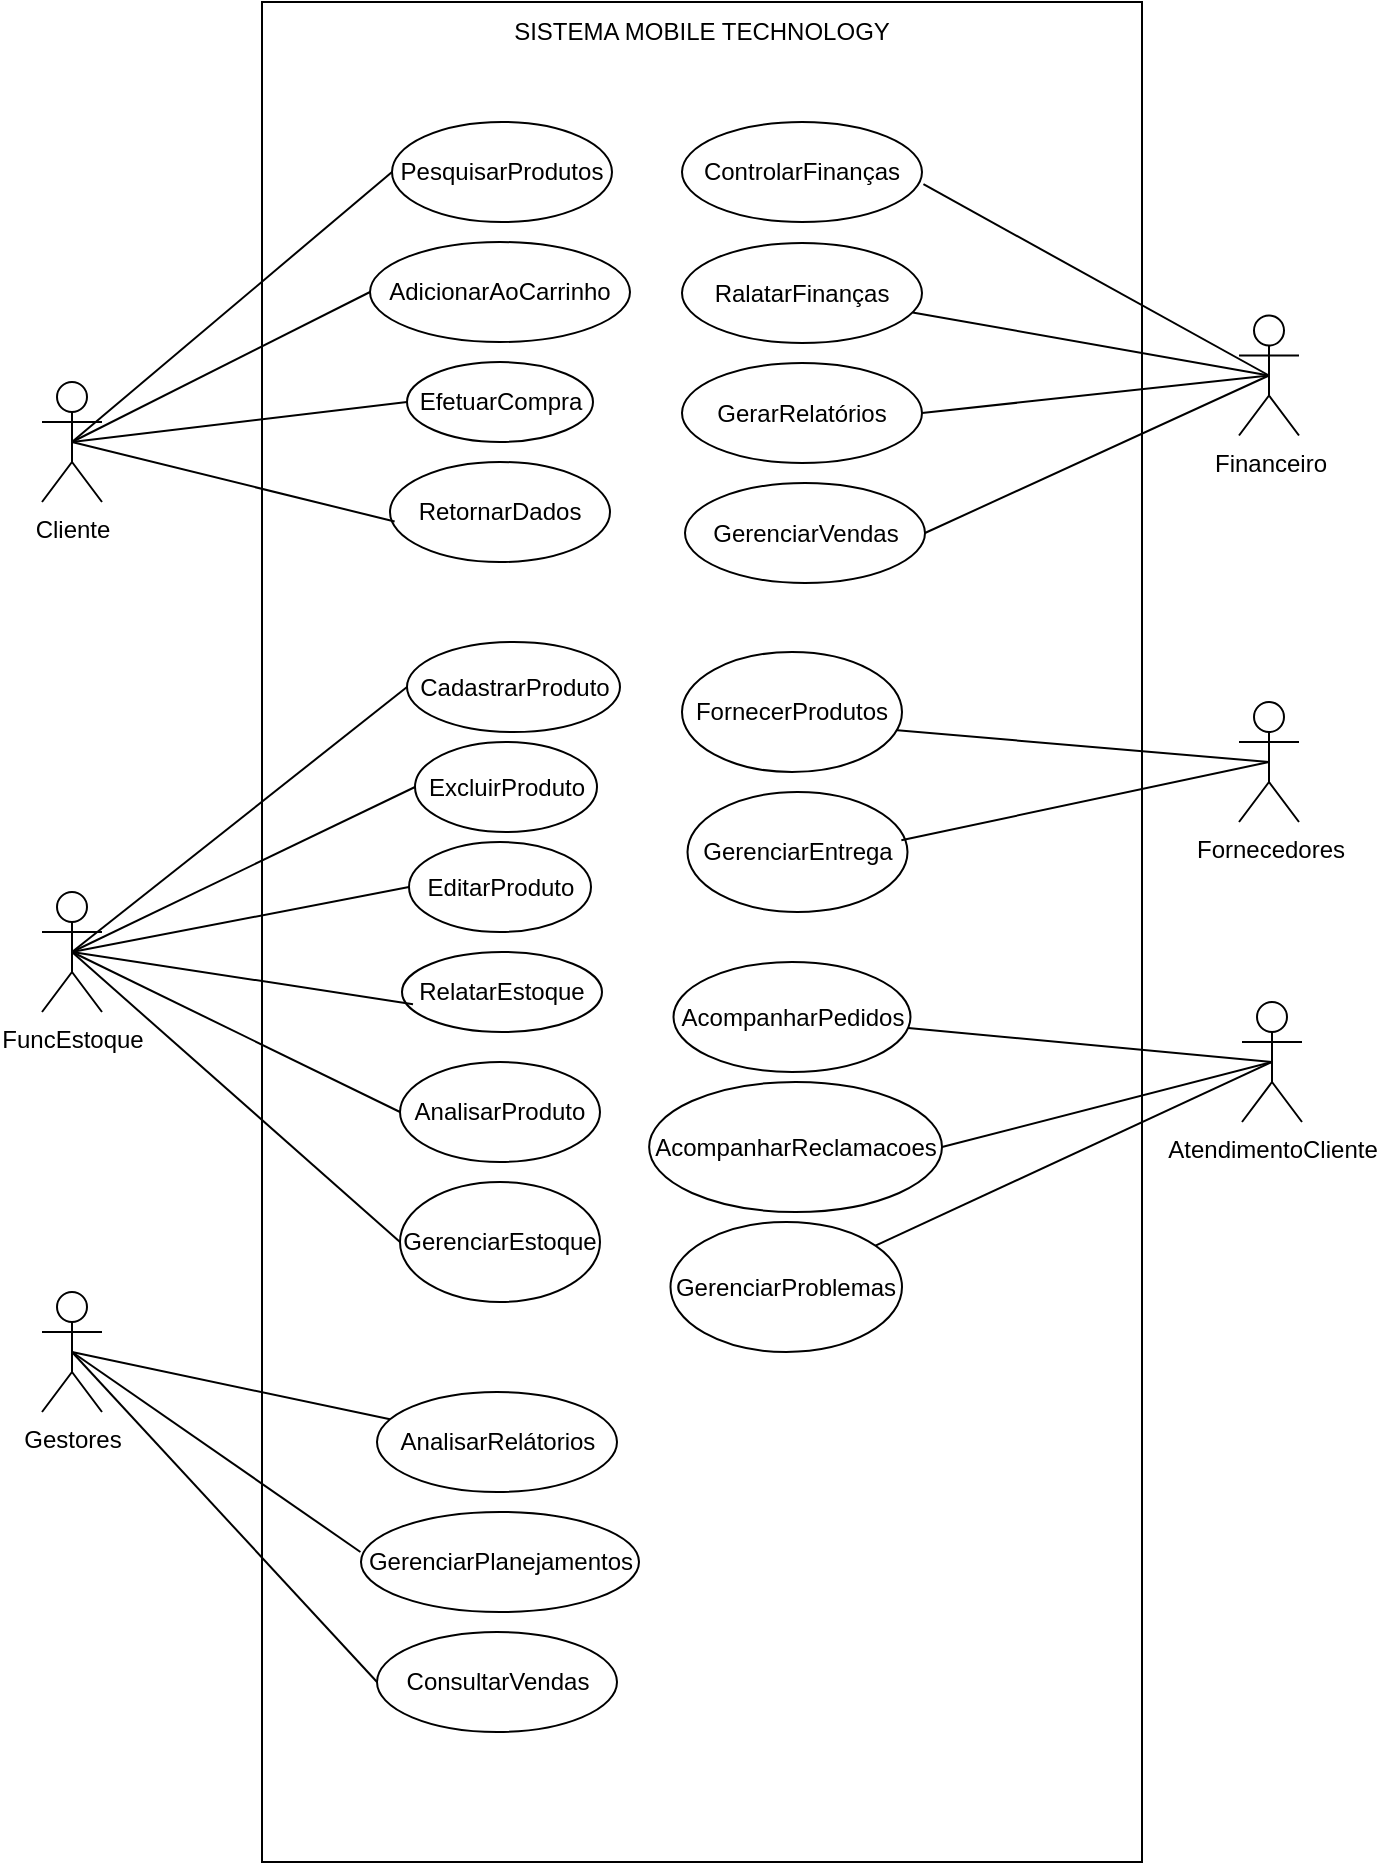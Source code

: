 <mxfile version="26.0.16">
  <diagram name="Página-1" id="yqm_uxv3YwhL0fBUtUg4">
    <mxGraphModel dx="794" dy="420" grid="1" gridSize="10" guides="1" tooltips="1" connect="1" arrows="1" fold="1" page="1" pageScale="1" pageWidth="827" pageHeight="1169" math="0" shadow="0">
      <root>
        <mxCell id="0" />
        <mxCell id="1" parent="0" />
        <mxCell id="t6IMLCx6HufcVAFwv0Az-76" value="" style="rounded=0;whiteSpace=wrap;html=1;" parent="1" vertex="1">
          <mxGeometry x="210" y="130" width="440" height="930" as="geometry" />
        </mxCell>
        <mxCell id="t6IMLCx6HufcVAFwv0Az-1" value="&lt;font style=&quot;vertical-align: inherit;&quot;&gt;&lt;font style=&quot;vertical-align: inherit;&quot;&gt;Cliente&lt;/font&gt;&lt;/font&gt;" style="shape=umlActor;verticalLabelPosition=bottom;verticalAlign=top;html=1;outlineConnect=0;" parent="1" vertex="1">
          <mxGeometry x="100" y="320" width="30" height="60" as="geometry" />
        </mxCell>
        <mxCell id="t6IMLCx6HufcVAFwv0Az-48" style="rounded=0;orthogonalLoop=1;jettySize=auto;html=1;exitX=0.5;exitY=0.5;exitDx=0;exitDy=0;exitPerimeter=0;entryX=0;entryY=0.5;entryDx=0;entryDy=0;endArrow=none;startFill=0;" parent="1" source="t6IMLCx6HufcVAFwv0Az-3" target="t6IMLCx6HufcVAFwv0Az-27" edge="1">
          <mxGeometry relative="1" as="geometry" />
        </mxCell>
        <mxCell id="GwMbC49lpQyBpSaom_f--7" style="rounded=0;orthogonalLoop=1;jettySize=auto;html=1;exitX=0.5;exitY=0.5;exitDx=0;exitDy=0;exitPerimeter=0;entryX=0;entryY=0.5;entryDx=0;entryDy=0;endArrow=none;startFill=0;" parent="1" source="t6IMLCx6HufcVAFwv0Az-3" target="GwMbC49lpQyBpSaom_f--6" edge="1">
          <mxGeometry relative="1" as="geometry" />
        </mxCell>
        <mxCell id="GwMbC49lpQyBpSaom_f--8" style="rounded=0;orthogonalLoop=1;jettySize=auto;html=1;exitX=0.5;exitY=0.5;exitDx=0;exitDy=0;exitPerimeter=0;entryX=0;entryY=0.5;entryDx=0;entryDy=0;endArrow=none;startFill=0;" parent="1" source="t6IMLCx6HufcVAFwv0Az-3" target="GwMbC49lpQyBpSaom_f--5" edge="1">
          <mxGeometry relative="1" as="geometry" />
        </mxCell>
        <mxCell id="GwMbC49lpQyBpSaom_f--9" style="rounded=0;orthogonalLoop=1;jettySize=auto;html=1;exitX=0.5;exitY=0.5;exitDx=0;exitDy=0;exitPerimeter=0;entryX=0;entryY=0.5;entryDx=0;entryDy=0;endArrow=none;startFill=0;" parent="1" source="t6IMLCx6HufcVAFwv0Az-3" target="GwMbC49lpQyBpSaom_f--4" edge="1">
          <mxGeometry relative="1" as="geometry" />
        </mxCell>
        <mxCell id="t6IMLCx6HufcVAFwv0Az-3" value="&lt;font style=&quot;vertical-align: inherit;&quot;&gt;&lt;font style=&quot;vertical-align: inherit;&quot;&gt;FuncEstoque&lt;/font&gt;&lt;/font&gt;" style="shape=umlActor;verticalLabelPosition=bottom;verticalAlign=top;html=1;outlineConnect=0;" parent="1" vertex="1">
          <mxGeometry x="100" y="575" width="30" height="60" as="geometry" />
        </mxCell>
        <mxCell id="t6IMLCx6HufcVAFwv0Az-40" style="rounded=0;orthogonalLoop=1;jettySize=auto;html=1;exitX=0.5;exitY=0.5;exitDx=0;exitDy=0;exitPerimeter=0;endArrow=none;startFill=0;" parent="1" source="t6IMLCx6HufcVAFwv0Az-8" target="t6IMLCx6HufcVAFwv0Az-32" edge="1">
          <mxGeometry relative="1" as="geometry" />
        </mxCell>
        <mxCell id="t6IMLCx6HufcVAFwv0Az-41" style="rounded=0;orthogonalLoop=1;jettySize=auto;html=1;exitX=0.5;exitY=0.5;exitDx=0;exitDy=0;exitPerimeter=0;endArrow=none;startFill=0;entryX=1.006;entryY=0.622;entryDx=0;entryDy=0;entryPerimeter=0;" parent="1" source="t6IMLCx6HufcVAFwv0Az-8" target="t6IMLCx6HufcVAFwv0Az-21" edge="1">
          <mxGeometry relative="1" as="geometry" />
        </mxCell>
        <mxCell id="GwMbC49lpQyBpSaom_f--16" style="rounded=0;orthogonalLoop=1;jettySize=auto;html=1;exitX=0.5;exitY=0.5;exitDx=0;exitDy=0;exitPerimeter=0;entryX=1;entryY=0.5;entryDx=0;entryDy=0;endArrow=none;startFill=0;" parent="1" source="t6IMLCx6HufcVAFwv0Az-8" target="GwMbC49lpQyBpSaom_f--15" edge="1">
          <mxGeometry relative="1" as="geometry" />
        </mxCell>
        <mxCell id="GwMbC49lpQyBpSaom_f--18" style="rounded=0;orthogonalLoop=1;jettySize=auto;html=1;exitX=0.5;exitY=0.5;exitDx=0;exitDy=0;exitPerimeter=0;entryX=1;entryY=0.5;entryDx=0;entryDy=0;endArrow=none;startFill=0;" parent="1" source="t6IMLCx6HufcVAFwv0Az-8" target="GwMbC49lpQyBpSaom_f--17" edge="1">
          <mxGeometry relative="1" as="geometry" />
        </mxCell>
        <mxCell id="t6IMLCx6HufcVAFwv0Az-8" value="&lt;font style=&quot;vertical-align: inherit;&quot;&gt;&lt;font style=&quot;vertical-align: inherit;&quot;&gt;Financeiro&lt;/font&gt;&lt;/font&gt;&lt;div&gt;&lt;font style=&quot;vertical-align: inherit;&quot;&gt;&lt;font style=&quot;vertical-align: inherit;&quot;&gt;&lt;br&gt;&lt;/font&gt;&lt;/font&gt;&lt;/div&gt;" style="shape=umlActor;verticalLabelPosition=bottom;verticalAlign=top;html=1;outlineConnect=0;" parent="1" vertex="1">
          <mxGeometry x="698.5" y="286.75" width="30" height="60" as="geometry" />
        </mxCell>
        <mxCell id="t6IMLCx6HufcVAFwv0Az-37" style="rounded=0;orthogonalLoop=1;jettySize=auto;html=1;exitX=0.5;exitY=0.5;exitDx=0;exitDy=0;exitPerimeter=0;endArrow=none;startFill=0;" parent="1" source="t6IMLCx6HufcVAFwv0Az-9" target="t6IMLCx6HufcVAFwv0Az-22" edge="1">
          <mxGeometry relative="1" as="geometry" />
        </mxCell>
        <mxCell id="GwMbC49lpQyBpSaom_f--11" style="rounded=0;orthogonalLoop=1;jettySize=auto;html=1;exitX=0.5;exitY=0.5;exitDx=0;exitDy=0;exitPerimeter=0;entryX=0;entryY=0.5;entryDx=0;entryDy=0;endArrow=none;startFill=0;" parent="1" source="t6IMLCx6HufcVAFwv0Az-9" target="GwMbC49lpQyBpSaom_f--10" edge="1">
          <mxGeometry relative="1" as="geometry" />
        </mxCell>
        <mxCell id="t6IMLCx6HufcVAFwv0Az-9" value="&lt;font style=&quot;vertical-align: inherit;&quot;&gt;&lt;font style=&quot;vertical-align: inherit;&quot;&gt;Gestores&lt;/font&gt;&lt;/font&gt;" style="shape=umlActor;verticalLabelPosition=bottom;verticalAlign=top;html=1;outlineConnect=0;" parent="1" vertex="1">
          <mxGeometry x="100" y="775" width="30" height="60" as="geometry" />
        </mxCell>
        <mxCell id="t6IMLCx6HufcVAFwv0Az-34" style="rounded=0;orthogonalLoop=1;jettySize=auto;html=1;exitX=0.5;exitY=0.5;exitDx=0;exitDy=0;exitPerimeter=0;entryX=0;entryY=0.5;entryDx=0;entryDy=0;endArrow=none;startFill=0;" parent="1" source="t6IMLCx6HufcVAFwv0Az-10" target="t6IMLCx6HufcVAFwv0Az-23" edge="1">
          <mxGeometry relative="1" as="geometry" />
        </mxCell>
        <mxCell id="t6IMLCx6HufcVAFwv0Az-10" value="&lt;font style=&quot;vertical-align: inherit;&quot;&gt;&lt;font style=&quot;vertical-align: inherit;&quot;&gt;Fornecedores&lt;/font&gt;&lt;/font&gt;" style="shape=umlActor;verticalLabelPosition=bottom;verticalAlign=top;html=1;outlineConnect=0;" parent="1" vertex="1">
          <mxGeometry x="698.5" y="480" width="30" height="60" as="geometry" />
        </mxCell>
        <mxCell id="t6IMLCx6HufcVAFwv0Az-18" value="&lt;font style=&quot;vertical-align: inherit;&quot;&gt;&lt;font style=&quot;vertical-align: inherit;&quot;&gt;&lt;font style=&quot;vertical-align: inherit;&quot;&gt;&lt;font style=&quot;vertical-align: inherit;&quot;&gt;&lt;font style=&quot;vertical-align: inherit;&quot;&gt;&lt;font style=&quot;vertical-align: inherit;&quot;&gt;&lt;font style=&quot;vertical-align: inherit;&quot;&gt;&lt;font style=&quot;vertical-align: inherit;&quot;&gt;GerenciarEstoque&lt;/font&gt;&lt;/font&gt;&lt;/font&gt;&lt;/font&gt;&lt;/font&gt;&lt;/font&gt;&lt;/font&gt;&lt;/font&gt;" style="ellipse;whiteSpace=wrap;html=1;" parent="1" vertex="1">
          <mxGeometry x="279" y="720" width="100" height="60" as="geometry" />
        </mxCell>
        <mxCell id="t6IMLCx6HufcVAFwv0Az-21" value="&lt;font style=&quot;vertical-align: inherit;&quot;&gt;&lt;font style=&quot;vertical-align: inherit;&quot;&gt;&lt;font style=&quot;vertical-align: inherit;&quot;&gt;&lt;font style=&quot;vertical-align: inherit;&quot;&gt;ControlarFinanças&lt;/font&gt;&lt;/font&gt;&lt;/font&gt;&lt;/font&gt;" style="ellipse;whiteSpace=wrap;html=1;" parent="1" vertex="1">
          <mxGeometry x="420" y="190" width="120" height="50" as="geometry" />
        </mxCell>
        <mxCell id="t6IMLCx6HufcVAFwv0Az-22" value="&lt;font style=&quot;vertical-align: inherit;&quot;&gt;&lt;font style=&quot;vertical-align: inherit;&quot;&gt;&lt;font style=&quot;vertical-align: inherit;&quot;&gt;&lt;font style=&quot;vertical-align: inherit;&quot;&gt;&lt;font style=&quot;vertical-align: inherit;&quot;&gt;&lt;font style=&quot;vertical-align: inherit;&quot;&gt;AnalisarRelátorios&lt;/font&gt;&lt;/font&gt;&lt;/font&gt;&lt;/font&gt;&lt;/font&gt;&lt;/font&gt;" style="ellipse;whiteSpace=wrap;html=1;" parent="1" vertex="1">
          <mxGeometry x="267.5" y="825" width="120" height="50" as="geometry" />
        </mxCell>
        <mxCell id="t6IMLCx6HufcVAFwv0Az-23" value="&lt;font style=&quot;vertical-align: inherit;&quot;&gt;&lt;font style=&quot;vertical-align: inherit;&quot;&gt;&lt;font style=&quot;vertical-align: inherit;&quot;&gt;&lt;font style=&quot;vertical-align: inherit;&quot;&gt;FornecerProdutos&lt;/font&gt;&lt;/font&gt;&lt;/font&gt;&lt;/font&gt;" style="ellipse;whiteSpace=wrap;html=1;" parent="1" vertex="1">
          <mxGeometry x="420" y="455" width="110" height="60" as="geometry" />
        </mxCell>
        <mxCell id="t6IMLCx6HufcVAFwv0Az-24" value="&lt;font style=&quot;vertical-align: inherit;&quot;&gt;&lt;font style=&quot;vertical-align: inherit;&quot;&gt;EfetuarCompra&lt;/font&gt;&lt;/font&gt;" style="ellipse;whiteSpace=wrap;html=1;" parent="1" vertex="1">
          <mxGeometry x="282.5" y="310" width="93" height="40" as="geometry" />
        </mxCell>
        <mxCell id="t6IMLCx6HufcVAFwv0Az-25" value="&lt;font style=&quot;vertical-align: inherit;&quot;&gt;&lt;font style=&quot;vertical-align: inherit;&quot;&gt;RetornarDados&lt;/font&gt;&lt;/font&gt;" style="ellipse;whiteSpace=wrap;html=1;" parent="1" vertex="1">
          <mxGeometry x="274" y="360" width="110" height="50" as="geometry" />
        </mxCell>
        <mxCell id="t6IMLCx6HufcVAFwv0Az-26" value="&lt;font style=&quot;vertical-align: inherit;&quot;&gt;&lt;font style=&quot;vertical-align: inherit;&quot;&gt;&lt;font style=&quot;vertical-align: inherit;&quot;&gt;&lt;font style=&quot;vertical-align: inherit;&quot;&gt;PesquisarProdutos&lt;/font&gt;&lt;/font&gt;&lt;/font&gt;&lt;/font&gt;" style="ellipse;whiteSpace=wrap;html=1;" parent="1" vertex="1">
          <mxGeometry x="275" y="190" width="110" height="50" as="geometry" />
        </mxCell>
        <mxCell id="t6IMLCx6HufcVAFwv0Az-27" value="&lt;font style=&quot;vertical-align: inherit;&quot;&gt;&lt;font style=&quot;vertical-align: inherit;&quot;&gt;AnalisarProduto&lt;/font&gt;&lt;/font&gt;" style="ellipse;whiteSpace=wrap;html=1;" parent="1" vertex="1">
          <mxGeometry x="279" y="660" width="100" height="50" as="geometry" />
        </mxCell>
        <mxCell id="t6IMLCx6HufcVAFwv0Az-29" value="&lt;font style=&quot;vertical-align: inherit;&quot;&gt;&lt;font style=&quot;vertical-align: inherit;&quot;&gt;&lt;font style=&quot;vertical-align: inherit;&quot;&gt;&lt;font style=&quot;vertical-align: inherit;&quot;&gt;&lt;font style=&quot;vertical-align: inherit;&quot;&gt;&lt;font style=&quot;vertical-align: inherit;&quot;&gt;GerenciarEntrega&lt;/font&gt;&lt;/font&gt;&lt;/font&gt;&lt;/font&gt;&lt;/font&gt;&lt;/font&gt;" style="ellipse;whiteSpace=wrap;html=1;" parent="1" vertex="1">
          <mxGeometry x="422.75" y="525" width="110" height="60" as="geometry" />
        </mxCell>
        <mxCell id="t6IMLCx6HufcVAFwv0Az-30" value="&lt;font style=&quot;vertical-align: inherit;&quot;&gt;&lt;font style=&quot;vertical-align: inherit;&quot;&gt;AdicionarAoCarrinho&lt;/font&gt;&lt;/font&gt;" style="ellipse;whiteSpace=wrap;html=1;" parent="1" vertex="1">
          <mxGeometry x="264" y="250" width="130" height="50" as="geometry" />
        </mxCell>
        <mxCell id="t6IMLCx6HufcVAFwv0Az-31" value="&lt;font style=&quot;vertical-align: inherit;&quot;&gt;&lt;font style=&quot;vertical-align: inherit;&quot;&gt;RelatarEstoque&lt;/font&gt;&lt;/font&gt;" style="ellipse;whiteSpace=wrap;html=1;" parent="1" vertex="1">
          <mxGeometry x="280" y="605" width="100" height="40" as="geometry" />
        </mxCell>
        <mxCell id="t6IMLCx6HufcVAFwv0Az-32" value="&lt;font style=&quot;vertical-align: inherit;&quot;&gt;&lt;font style=&quot;vertical-align: inherit;&quot;&gt;RalatarFinanças&lt;/font&gt;&lt;/font&gt;" style="ellipse;whiteSpace=wrap;html=1;" parent="1" vertex="1">
          <mxGeometry x="420" y="250.5" width="120" height="50" as="geometry" />
        </mxCell>
        <mxCell id="t6IMLCx6HufcVAFwv0Az-33" value="&lt;font style=&quot;vertical-align: inherit;&quot;&gt;&lt;font style=&quot;vertical-align: inherit;&quot;&gt;&lt;font style=&quot;vertical-align: inherit;&quot;&gt;&lt;font style=&quot;vertical-align: inherit;&quot;&gt;GerenciarPlanejamentos&lt;/font&gt;&lt;/font&gt;&lt;/font&gt;&lt;/font&gt;" style="ellipse;whiteSpace=wrap;html=1;" parent="1" vertex="1">
          <mxGeometry x="259.5" y="885" width="139" height="50" as="geometry" />
        </mxCell>
        <mxCell id="t6IMLCx6HufcVAFwv0Az-35" style="rounded=0;orthogonalLoop=1;jettySize=auto;html=1;exitX=0.5;exitY=0.5;exitDx=0;exitDy=0;exitPerimeter=0;entryX=0.972;entryY=0.402;entryDx=0;entryDy=0;endArrow=none;startFill=0;entryPerimeter=0;" parent="1" source="t6IMLCx6HufcVAFwv0Az-10" target="t6IMLCx6HufcVAFwv0Az-29" edge="1">
          <mxGeometry relative="1" as="geometry">
            <mxPoint x="135" y="1100" as="sourcePoint" />
            <mxPoint x="290" y="1080" as="targetPoint" />
          </mxGeometry>
        </mxCell>
        <mxCell id="t6IMLCx6HufcVAFwv0Az-36" style="rounded=0;orthogonalLoop=1;jettySize=auto;html=1;exitX=0.5;exitY=0.5;exitDx=0;exitDy=0;exitPerimeter=0;entryX=-0.002;entryY=0.4;entryDx=0;entryDy=0;entryPerimeter=0;endArrow=none;startFill=0;" parent="1" source="t6IMLCx6HufcVAFwv0Az-9" target="t6IMLCx6HufcVAFwv0Az-33" edge="1">
          <mxGeometry relative="1" as="geometry" />
        </mxCell>
        <mxCell id="t6IMLCx6HufcVAFwv0Az-49" style="rounded=0;orthogonalLoop=1;jettySize=auto;html=1;exitX=0.5;exitY=0.5;exitDx=0;exitDy=0;exitPerimeter=0;entryX=0.055;entryY=0.652;entryDx=0;entryDy=0;endArrow=none;startFill=0;entryPerimeter=0;" parent="1" source="t6IMLCx6HufcVAFwv0Az-3" target="t6IMLCx6HufcVAFwv0Az-31" edge="1">
          <mxGeometry relative="1" as="geometry">
            <mxPoint x="125" y="450" as="sourcePoint" />
            <mxPoint x="287" y="445" as="targetPoint" />
          </mxGeometry>
        </mxCell>
        <mxCell id="t6IMLCx6HufcVAFwv0Az-50" style="rounded=0;orthogonalLoop=1;jettySize=auto;html=1;exitX=0.5;exitY=0.5;exitDx=0;exitDy=0;exitPerimeter=0;entryX=0;entryY=0.5;entryDx=0;entryDy=0;endArrow=none;startFill=0;" parent="1" source="t6IMLCx6HufcVAFwv0Az-3" target="t6IMLCx6HufcVAFwv0Az-18" edge="1">
          <mxGeometry relative="1" as="geometry">
            <mxPoint x="135" y="460" as="sourcePoint" />
            <mxPoint x="297" y="455" as="targetPoint" />
          </mxGeometry>
        </mxCell>
        <mxCell id="t6IMLCx6HufcVAFwv0Az-53" style="rounded=0;orthogonalLoop=1;jettySize=auto;html=1;exitX=0.5;exitY=0.5;exitDx=0;exitDy=0;exitPerimeter=0;entryX=0.021;entryY=0.595;entryDx=0;entryDy=0;entryPerimeter=0;endArrow=none;startFill=0;" parent="1" source="t6IMLCx6HufcVAFwv0Az-1" target="t6IMLCx6HufcVAFwv0Az-25" edge="1">
          <mxGeometry relative="1" as="geometry" />
        </mxCell>
        <mxCell id="t6IMLCx6HufcVAFwv0Az-54" style="rounded=0;orthogonalLoop=1;jettySize=auto;html=1;exitX=0.5;exitY=0.5;exitDx=0;exitDy=0;exitPerimeter=0;entryX=0;entryY=0.5;entryDx=0;entryDy=0;endArrow=none;startFill=0;" parent="1" source="t6IMLCx6HufcVAFwv0Az-1" target="t6IMLCx6HufcVAFwv0Az-24" edge="1">
          <mxGeometry relative="1" as="geometry">
            <mxPoint x="125" y="110" as="sourcePoint" />
            <mxPoint x="294" y="40" as="targetPoint" />
          </mxGeometry>
        </mxCell>
        <mxCell id="t6IMLCx6HufcVAFwv0Az-55" style="rounded=0;orthogonalLoop=1;jettySize=auto;html=1;endArrow=none;startFill=0;entryX=0;entryY=0.5;entryDx=0;entryDy=0;" parent="1" target="t6IMLCx6HufcVAFwv0Az-26" edge="1">
          <mxGeometry relative="1" as="geometry">
            <mxPoint x="115" y="350" as="sourcePoint" />
            <mxPoint x="304" y="50" as="targetPoint" />
          </mxGeometry>
        </mxCell>
        <mxCell id="t6IMLCx6HufcVAFwv0Az-56" style="rounded=0;orthogonalLoop=1;jettySize=auto;html=1;entryX=0;entryY=0.5;entryDx=0;entryDy=0;endArrow=none;startFill=0;exitX=0.5;exitY=0.5;exitDx=0;exitDy=0;exitPerimeter=0;" parent="1" source="t6IMLCx6HufcVAFwv0Az-1" target="t6IMLCx6HufcVAFwv0Az-30" edge="1">
          <mxGeometry relative="1" as="geometry">
            <mxPoint x="120" y="100" as="sourcePoint" />
            <mxPoint x="314" y="60" as="targetPoint" />
          </mxGeometry>
        </mxCell>
        <mxCell id="t6IMLCx6HufcVAFwv0Az-78" value="&lt;font style=&quot;vertical-align: inherit;&quot;&gt;&lt;font style=&quot;vertical-align: inherit;&quot;&gt;&lt;font style=&quot;vertical-align: inherit;&quot;&gt;&lt;font style=&quot;vertical-align: inherit;&quot;&gt;&lt;font style=&quot;vertical-align: inherit;&quot;&gt;&lt;font style=&quot;vertical-align: inherit;&quot;&gt;&lt;font style=&quot;vertical-align: inherit;&quot;&gt;&lt;font style=&quot;vertical-align: inherit;&quot;&gt;SISTEMA MOBILE TECHNOLOGY&lt;/font&gt;&lt;/font&gt;&lt;/font&gt;&lt;/font&gt;&lt;/font&gt;&lt;/font&gt;&lt;/font&gt;&lt;/font&gt;" style="text;html=1;align=center;verticalAlign=middle;whiteSpace=wrap;rounded=0;" parent="1" vertex="1">
          <mxGeometry x="295" y="130" width="270" height="30" as="geometry" />
        </mxCell>
        <mxCell id="GwMbC49lpQyBpSaom_f--4" value="&lt;font style=&quot;vertical-align: inherit;&quot;&gt;&lt;font style=&quot;vertical-align: inherit;&quot;&gt;&lt;font style=&quot;vertical-align: inherit;&quot;&gt;&lt;font style=&quot;vertical-align: inherit;&quot;&gt;CadastrarProduto&lt;/font&gt;&lt;/font&gt;&lt;/font&gt;&lt;/font&gt;" style="ellipse;whiteSpace=wrap;html=1;" parent="1" vertex="1">
          <mxGeometry x="282.5" y="450" width="106.5" height="45" as="geometry" />
        </mxCell>
        <mxCell id="GwMbC49lpQyBpSaom_f--5" value="&lt;font style=&quot;vertical-align: inherit;&quot;&gt;&lt;font style=&quot;vertical-align: inherit;&quot;&gt;&lt;font style=&quot;vertical-align: inherit;&quot;&gt;&lt;font style=&quot;vertical-align: inherit;&quot;&gt;&lt;font style=&quot;vertical-align: inherit;&quot;&gt;&lt;font style=&quot;vertical-align: inherit;&quot;&gt;ExcluirProduto&lt;/font&gt;&lt;/font&gt;&lt;/font&gt;&lt;/font&gt;&lt;/font&gt;&lt;/font&gt;" style="ellipse;whiteSpace=wrap;html=1;" parent="1" vertex="1">
          <mxGeometry x="286.5" y="500" width="91" height="45" as="geometry" />
        </mxCell>
        <mxCell id="GwMbC49lpQyBpSaom_f--6" value="&lt;font style=&quot;vertical-align: inherit;&quot;&gt;&lt;font style=&quot;vertical-align: inherit;&quot;&gt;&lt;font style=&quot;vertical-align: inherit;&quot;&gt;&lt;font style=&quot;vertical-align: inherit;&quot;&gt;&lt;font style=&quot;vertical-align: inherit;&quot;&gt;&lt;font style=&quot;vertical-align: inherit;&quot;&gt;&lt;font style=&quot;vertical-align: inherit;&quot;&gt;&lt;font style=&quot;vertical-align: inherit;&quot;&gt;EditarProduto&lt;/font&gt;&lt;/font&gt;&lt;/font&gt;&lt;/font&gt;&lt;/font&gt;&lt;/font&gt;&lt;/font&gt;&lt;/font&gt;" style="ellipse;whiteSpace=wrap;html=1;" parent="1" vertex="1">
          <mxGeometry x="283.5" y="550" width="91" height="45" as="geometry" />
        </mxCell>
        <mxCell id="GwMbC49lpQyBpSaom_f--10" value="&lt;font style=&quot;vertical-align: inherit;&quot;&gt;&lt;font style=&quot;vertical-align: inherit;&quot;&gt;&lt;font style=&quot;vertical-align: inherit;&quot;&gt;&lt;font style=&quot;vertical-align: inherit;&quot;&gt;&lt;font style=&quot;vertical-align: inherit;&quot;&gt;&lt;font style=&quot;vertical-align: inherit;&quot;&gt;ConsultarVendas&lt;/font&gt;&lt;/font&gt;&lt;/font&gt;&lt;/font&gt;&lt;/font&gt;&lt;/font&gt;" style="ellipse;whiteSpace=wrap;html=1;" parent="1" vertex="1">
          <mxGeometry x="267.5" y="945" width="120" height="50" as="geometry" />
        </mxCell>
        <mxCell id="GwMbC49lpQyBpSaom_f--15" value="&lt;font style=&quot;vertical-align: inherit;&quot;&gt;&lt;font style=&quot;vertical-align: inherit;&quot;&gt;GerarRelatórios&lt;/font&gt;&lt;/font&gt;" style="ellipse;whiteSpace=wrap;html=1;" parent="1" vertex="1">
          <mxGeometry x="420" y="310.5" width="120" height="50" as="geometry" />
        </mxCell>
        <mxCell id="GwMbC49lpQyBpSaom_f--17" value="&lt;font style=&quot;vertical-align: inherit;&quot;&gt;&lt;font style=&quot;vertical-align: inherit;&quot;&gt;GerenciarVendas&lt;/font&gt;&lt;/font&gt;" style="ellipse;whiteSpace=wrap;html=1;" parent="1" vertex="1">
          <mxGeometry x="421.5" y="370.5" width="120" height="50" as="geometry" />
        </mxCell>
        <mxCell id="fTkvp6kGy1DcAmanlalA-5" style="rounded=0;orthogonalLoop=1;jettySize=auto;html=1;exitX=0.5;exitY=0.5;exitDx=0;exitDy=0;exitPerimeter=0;endArrow=none;startFill=0;" parent="1" source="fTkvp6kGy1DcAmanlalA-1" target="fTkvp6kGy1DcAmanlalA-2" edge="1">
          <mxGeometry relative="1" as="geometry" />
        </mxCell>
        <mxCell id="fTkvp6kGy1DcAmanlalA-6" style="rounded=0;orthogonalLoop=1;jettySize=auto;html=1;exitX=0.5;exitY=0.5;exitDx=0;exitDy=0;exitPerimeter=0;endArrow=none;startFill=0;" parent="1" source="fTkvp6kGy1DcAmanlalA-1" target="fTkvp6kGy1DcAmanlalA-3" edge="1">
          <mxGeometry relative="1" as="geometry" />
        </mxCell>
        <mxCell id="fTkvp6kGy1DcAmanlalA-8" style="rounded=0;orthogonalLoop=1;jettySize=auto;html=1;exitX=0.5;exitY=0.5;exitDx=0;exitDy=0;exitPerimeter=0;entryX=1;entryY=0.5;entryDx=0;entryDy=0;endArrow=none;endFill=0;startFill=0;" parent="1" source="fTkvp6kGy1DcAmanlalA-1" target="fTkvp6kGy1DcAmanlalA-7" edge="1">
          <mxGeometry relative="1" as="geometry" />
        </mxCell>
        <mxCell id="fTkvp6kGy1DcAmanlalA-1" value="&lt;font style=&quot;vertical-align: inherit;&quot;&gt;&lt;font style=&quot;vertical-align: inherit;&quot;&gt;AtendimentoCliente&lt;/font&gt;&lt;/font&gt;" style="shape=umlActor;verticalLabelPosition=bottom;verticalAlign=top;html=1;outlineConnect=0;" parent="1" vertex="1">
          <mxGeometry x="700" y="630" width="30" height="60" as="geometry" />
        </mxCell>
        <mxCell id="fTkvp6kGy1DcAmanlalA-2" value="&lt;font style=&quot;vertical-align: inherit;&quot;&gt;&lt;font style=&quot;vertical-align: inherit;&quot;&gt;&lt;font style=&quot;vertical-align: inherit;&quot;&gt;&lt;font style=&quot;vertical-align: inherit;&quot;&gt;AcompanharPedidos&lt;/font&gt;&lt;/font&gt;&lt;/font&gt;&lt;/font&gt;" style="ellipse;whiteSpace=wrap;html=1;" parent="1" vertex="1">
          <mxGeometry x="415.75" y="610" width="118.5" height="55" as="geometry" />
        </mxCell>
        <mxCell id="fTkvp6kGy1DcAmanlalA-3" value="&lt;font style=&quot;vertical-align: inherit;&quot;&gt;&lt;font style=&quot;vertical-align: inherit;&quot;&gt;&lt;font style=&quot;vertical-align: inherit;&quot;&gt;&lt;font style=&quot;vertical-align: inherit;&quot;&gt;&lt;font style=&quot;vertical-align: inherit;&quot;&gt;&lt;font style=&quot;vertical-align: inherit;&quot;&gt;GerenciarProblemas&lt;/font&gt;&lt;/font&gt;&lt;/font&gt;&lt;/font&gt;&lt;/font&gt;&lt;/font&gt;" style="ellipse;whiteSpace=wrap;html=1;" parent="1" vertex="1">
          <mxGeometry x="414.25" y="740" width="115.75" height="65" as="geometry" />
        </mxCell>
        <mxCell id="fTkvp6kGy1DcAmanlalA-7" value="&lt;font style=&quot;vertical-align: inherit;&quot;&gt;&lt;font style=&quot;vertical-align: inherit;&quot;&gt;&lt;font style=&quot;vertical-align: inherit;&quot;&gt;&lt;font style=&quot;vertical-align: inherit;&quot;&gt;&lt;font style=&quot;vertical-align: inherit;&quot;&gt;&lt;font style=&quot;vertical-align: inherit;&quot;&gt;AcompanharReclamacoes&lt;/font&gt;&lt;/font&gt;&lt;/font&gt;&lt;/font&gt;&lt;/font&gt;&lt;/font&gt;" style="ellipse;whiteSpace=wrap;html=1;" parent="1" vertex="1">
          <mxGeometry x="403.57" y="670" width="146.43" height="65" as="geometry" />
        </mxCell>
      </root>
    </mxGraphModel>
  </diagram>
</mxfile>

